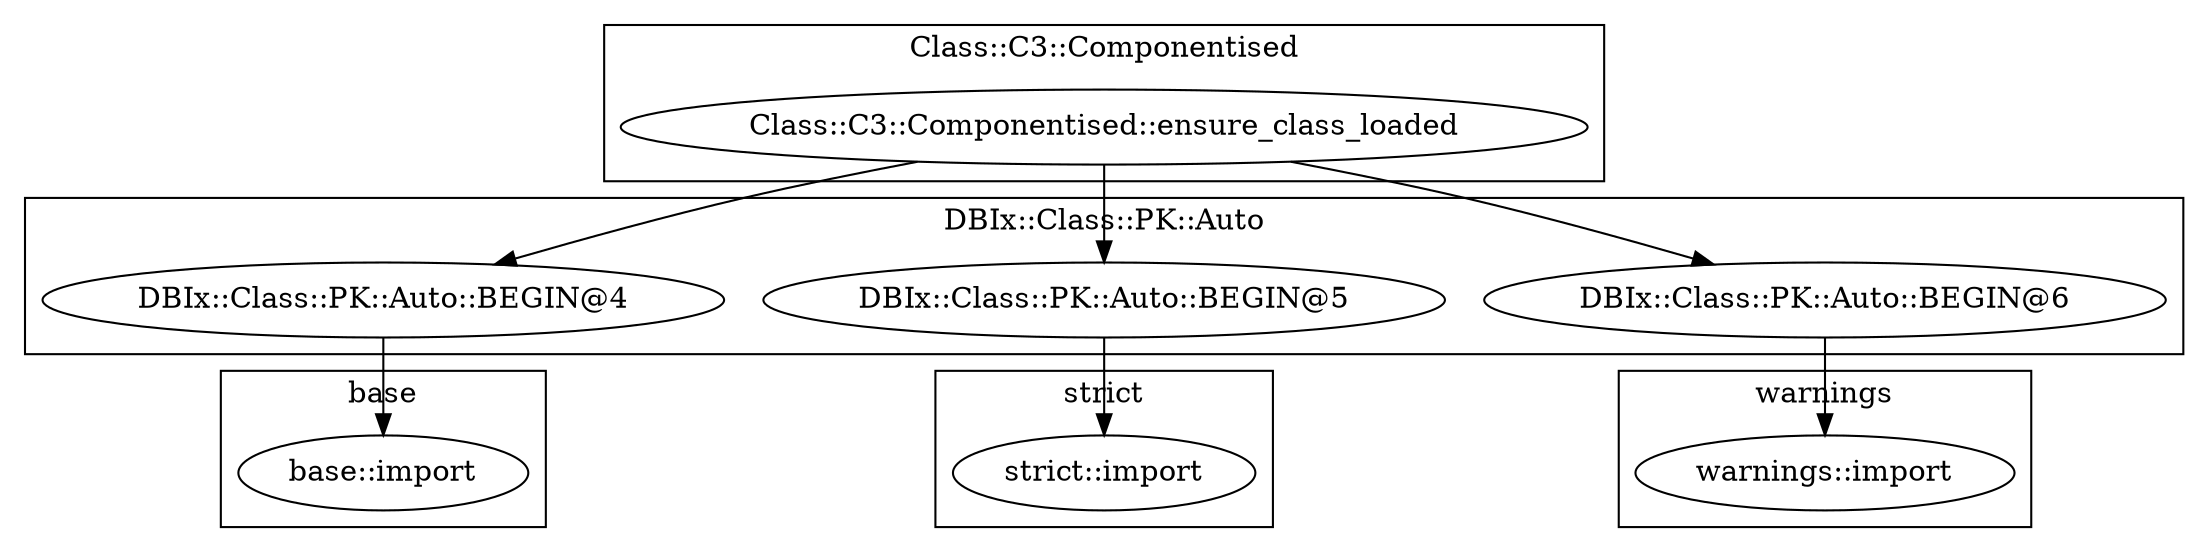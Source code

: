 digraph {
graph [overlap=false]
subgraph cluster_DBIx_Class_PK_Auto {
	label="DBIx::Class::PK::Auto";
	"DBIx::Class::PK::Auto::BEGIN@4";
	"DBIx::Class::PK::Auto::BEGIN@5";
	"DBIx::Class::PK::Auto::BEGIN@6";
}
subgraph cluster_base {
	label="base";
	"base::import";
}
subgraph cluster_Class_C3_Componentised {
	label="Class::C3::Componentised";
	"Class::C3::Componentised::ensure_class_loaded";
}
subgraph cluster_warnings {
	label="warnings";
	"warnings::import";
}
subgraph cluster_strict {
	label="strict";
	"strict::import";
}
"Class::C3::Componentised::ensure_class_loaded" -> "DBIx::Class::PK::Auto::BEGIN@6";
"DBIx::Class::PK::Auto::BEGIN@4" -> "base::import";
"DBIx::Class::PK::Auto::BEGIN@6" -> "warnings::import";
"DBIx::Class::PK::Auto::BEGIN@5" -> "strict::import";
"Class::C3::Componentised::ensure_class_loaded" -> "DBIx::Class::PK::Auto::BEGIN@5";
"Class::C3::Componentised::ensure_class_loaded" -> "DBIx::Class::PK::Auto::BEGIN@4";
}
